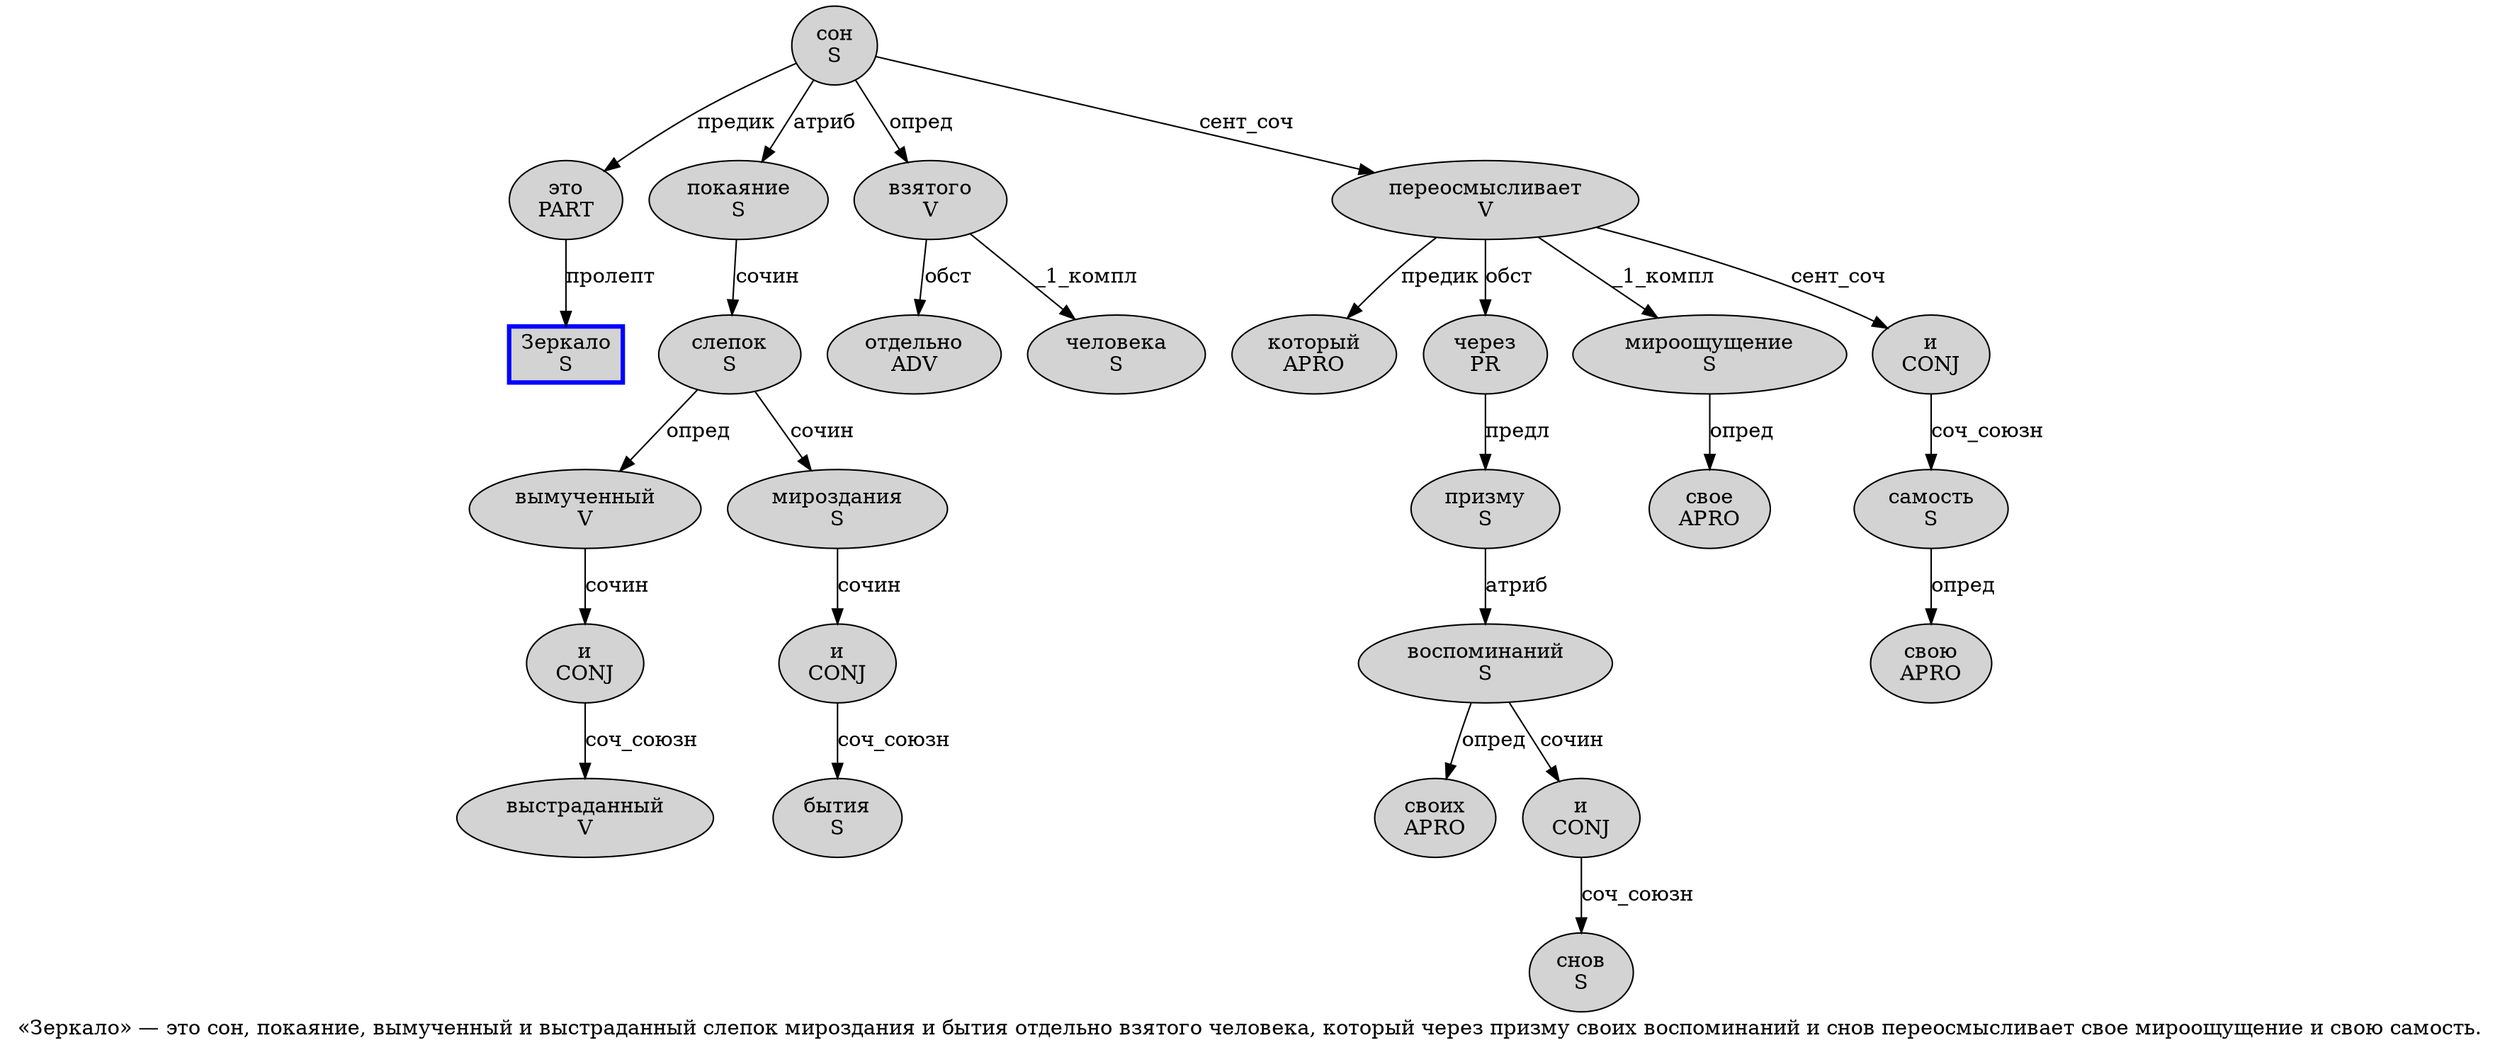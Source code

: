 digraph SENTENCE_2114 {
	graph [label="«Зеркало» — это сон, покаяние, вымученный и выстраданный слепок мироздания и бытия отдельно взятого человека, который через призму своих воспоминаний и снов переосмысливает свое мироощущение и свою самость."]
	node [style=filled]
		1 [label="Зеркало
S" color=blue fillcolor=lightgray penwidth=3 shape=box]
		4 [label="это
PART" color="" fillcolor=lightgray penwidth=1 shape=ellipse]
		5 [label="сон
S" color="" fillcolor=lightgray penwidth=1 shape=ellipse]
		7 [label="покаяние
S" color="" fillcolor=lightgray penwidth=1 shape=ellipse]
		9 [label="вымученный
V" color="" fillcolor=lightgray penwidth=1 shape=ellipse]
		10 [label="и
CONJ" color="" fillcolor=lightgray penwidth=1 shape=ellipse]
		11 [label="выстраданный
V" color="" fillcolor=lightgray penwidth=1 shape=ellipse]
		12 [label="слепок
S" color="" fillcolor=lightgray penwidth=1 shape=ellipse]
		13 [label="мироздания
S" color="" fillcolor=lightgray penwidth=1 shape=ellipse]
		14 [label="и
CONJ" color="" fillcolor=lightgray penwidth=1 shape=ellipse]
		15 [label="бытия
S" color="" fillcolor=lightgray penwidth=1 shape=ellipse]
		16 [label="отдельно
ADV" color="" fillcolor=lightgray penwidth=1 shape=ellipse]
		17 [label="взятого
V" color="" fillcolor=lightgray penwidth=1 shape=ellipse]
		18 [label="человека
S" color="" fillcolor=lightgray penwidth=1 shape=ellipse]
		20 [label="который
APRO" color="" fillcolor=lightgray penwidth=1 shape=ellipse]
		21 [label="через
PR" color="" fillcolor=lightgray penwidth=1 shape=ellipse]
		22 [label="призму
S" color="" fillcolor=lightgray penwidth=1 shape=ellipse]
		23 [label="своих
APRO" color="" fillcolor=lightgray penwidth=1 shape=ellipse]
		24 [label="воспоминаний
S" color="" fillcolor=lightgray penwidth=1 shape=ellipse]
		25 [label="и
CONJ" color="" fillcolor=lightgray penwidth=1 shape=ellipse]
		26 [label="снов
S" color="" fillcolor=lightgray penwidth=1 shape=ellipse]
		27 [label="переосмысливает
V" color="" fillcolor=lightgray penwidth=1 shape=ellipse]
		28 [label="свое
APRO" color="" fillcolor=lightgray penwidth=1 shape=ellipse]
		29 [label="мироощущение
S" color="" fillcolor=lightgray penwidth=1 shape=ellipse]
		30 [label="и
CONJ" color="" fillcolor=lightgray penwidth=1 shape=ellipse]
		31 [label="свою
APRO" color="" fillcolor=lightgray penwidth=1 shape=ellipse]
		32 [label="самость
S" color="" fillcolor=lightgray penwidth=1 shape=ellipse]
			22 -> 24 [label="атриб"]
			14 -> 15 [label="соч_союзн"]
			27 -> 20 [label="предик"]
			27 -> 21 [label="обст"]
			27 -> 29 [label="_1_компл"]
			27 -> 30 [label="сент_соч"]
			5 -> 4 [label="предик"]
			5 -> 7 [label="атриб"]
			5 -> 17 [label="опред"]
			5 -> 27 [label="сент_соч"]
			13 -> 14 [label="сочин"]
			24 -> 23 [label="опред"]
			24 -> 25 [label="сочин"]
			21 -> 22 [label="предл"]
			10 -> 11 [label="соч_союзн"]
			7 -> 12 [label="сочин"]
			25 -> 26 [label="соч_союзн"]
			32 -> 31 [label="опред"]
			17 -> 16 [label="обст"]
			17 -> 18 [label="_1_компл"]
			4 -> 1 [label="пролепт"]
			30 -> 32 [label="соч_союзн"]
			12 -> 9 [label="опред"]
			12 -> 13 [label="сочин"]
			29 -> 28 [label="опред"]
			9 -> 10 [label="сочин"]
}